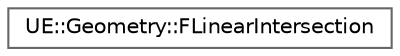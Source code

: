 digraph "Graphical Class Hierarchy"
{
 // INTERACTIVE_SVG=YES
 // LATEX_PDF_SIZE
  bgcolor="transparent";
  edge [fontname=Helvetica,fontsize=10,labelfontname=Helvetica,labelfontsize=10];
  node [fontname=Helvetica,fontsize=10,shape=box,height=0.2,width=0.4];
  rankdir="LR";
  Node0 [id="Node000000",label="UE::Geometry::FLinearIntersection",height=0.2,width=0.4,color="grey40", fillcolor="white", style="filled",URL="$da/db6/structUE_1_1Geometry_1_1FLinearIntersection.html",tooltip="FLinearIntersection contains intersection information returned by linear/primitive intersection funct..."];
}
